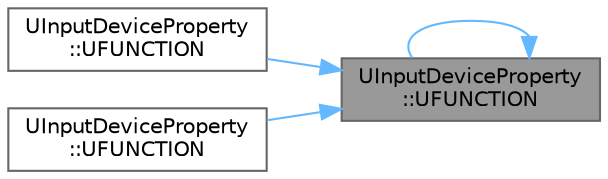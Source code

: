 digraph "UInputDeviceProperty::UFUNCTION"
{
 // INTERACTIVE_SVG=YES
 // LATEX_PDF_SIZE
  bgcolor="transparent";
  edge [fontname=Helvetica,fontsize=10,labelfontname=Helvetica,labelfontsize=10];
  node [fontname=Helvetica,fontsize=10,shape=box,height=0.2,width=0.4];
  rankdir="RL";
  Node1 [id="Node000001",label="UInputDeviceProperty\l::UFUNCTION",height=0.2,width=0.4,color="gray40", fillcolor="grey60", style="filled", fontcolor="black",tooltip="Evaluate this device property for a given duration."];
  Node1 -> Node2 [id="edge1_Node000001_Node000002",dir="back",color="steelblue1",style="solid",tooltip=" "];
  Node2 [id="Node000002",label="UInputDeviceProperty\l::UFUNCTION",height=0.2,width=0.4,color="grey40", fillcolor="white", style="filled",URL="$d0/da3/classUInputDeviceProperty.html#abf9922bfd798afb40c944c634bff0197",tooltip="Apply the device property from GetInternalDeviceProperty to the given platform user."];
  Node1 -> Node1 [id="edge2_Node000001_Node000001",dir="back",color="steelblue1",style="solid",tooltip=" "];
  Node1 -> Node3 [id="edge3_Node000001_Node000003",dir="back",color="steelblue1",style="solid",tooltip=" "];
  Node3 [id="Node000003",label="UInputDeviceProperty\l::UFUNCTION",height=0.2,width=0.4,color="grey40", fillcolor="white", style="filled",URL="$d0/da3/classUInputDeviceProperty.html#a6beb1ab3c363a5a06dc4a1b283eeb251",tooltip="Reset the current device property."];
}
